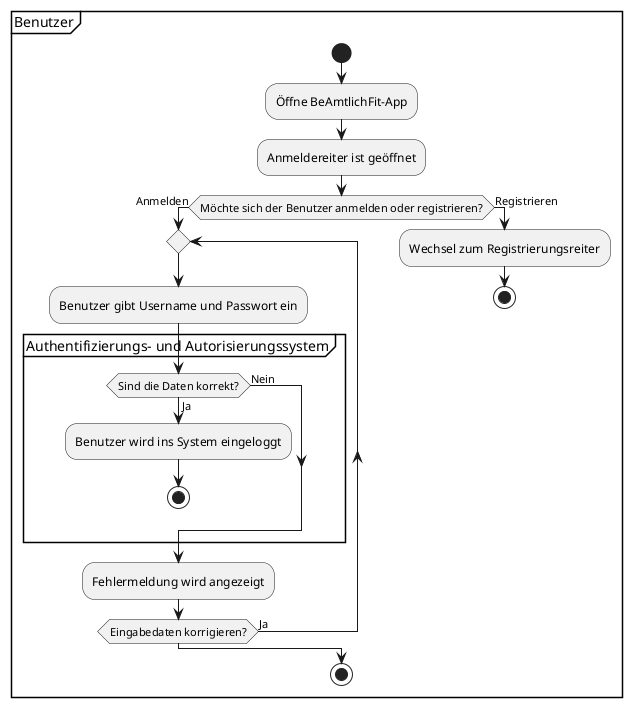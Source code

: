 @startuml AD_Anmelden
partition "Benutzer" {
  start
  :Öffne BeAmtlichFit-App;
  :Anmeldereiter ist geöffnet;
  if (Möchte sich der Benutzer anmelden oder registrieren?) then (Anmelden)
    repeat
      :Benutzer gibt Username und Passwort ein;
      partition "Authentifizierungs- und Autorisierungssystem" {
        if (Sind die Daten korrekt?) then (Ja)
          :Benutzer wird ins System eingeloggt;
          stop
        else (Nein)
        endif
      }
      :Fehlermeldung wird angezeigt;
    repeat while (Eingabedaten korrigieren?) is (Ja)
  else (Registrieren)
    :Wechsel zum Registrierungsreiter;
    stop
  endif
stop
}
@enduml
